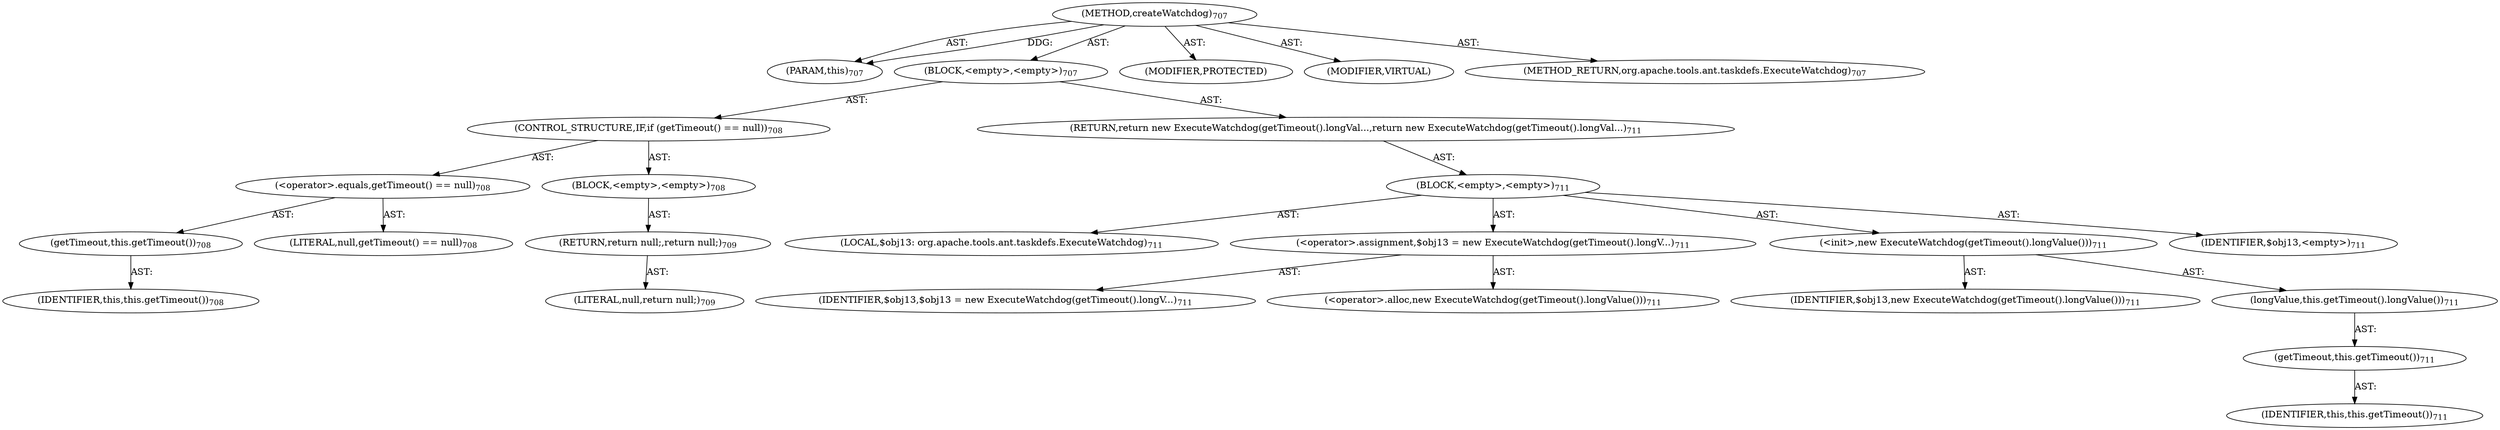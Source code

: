 digraph "createWatchdog" {  
"111669149726" [label = <(METHOD,createWatchdog)<SUB>707</SUB>> ]
"115964117003" [label = <(PARAM,this)<SUB>707</SUB>> ]
"25769803878" [label = <(BLOCK,&lt;empty&gt;,&lt;empty&gt;)<SUB>707</SUB>> ]
"47244640315" [label = <(CONTROL_STRUCTURE,IF,if (getTimeout() == null))<SUB>708</SUB>> ]
"30064771508" [label = <(&lt;operator&gt;.equals,getTimeout() == null)<SUB>708</SUB>> ]
"30064771509" [label = <(getTimeout,this.getTimeout())<SUB>708</SUB>> ]
"68719476798" [label = <(IDENTIFIER,this,this.getTimeout())<SUB>708</SUB>> ]
"90194313291" [label = <(LITERAL,null,getTimeout() == null)<SUB>708</SUB>> ]
"25769803879" [label = <(BLOCK,&lt;empty&gt;,&lt;empty&gt;)<SUB>708</SUB>> ]
"146028888081" [label = <(RETURN,return null;,return null;)<SUB>709</SUB>> ]
"90194313292" [label = <(LITERAL,null,return null;)<SUB>709</SUB>> ]
"146028888082" [label = <(RETURN,return new ExecuteWatchdog(getTimeout().longVal...,return new ExecuteWatchdog(getTimeout().longVal...)<SUB>711</SUB>> ]
"25769803880" [label = <(BLOCK,&lt;empty&gt;,&lt;empty&gt;)<SUB>711</SUB>> ]
"94489280560" [label = <(LOCAL,$obj13: org.apache.tools.ant.taskdefs.ExecuteWatchdog)<SUB>711</SUB>> ]
"30064771510" [label = <(&lt;operator&gt;.assignment,$obj13 = new ExecuteWatchdog(getTimeout().longV...)<SUB>711</SUB>> ]
"68719477070" [label = <(IDENTIFIER,$obj13,$obj13 = new ExecuteWatchdog(getTimeout().longV...)<SUB>711</SUB>> ]
"30064771511" [label = <(&lt;operator&gt;.alloc,new ExecuteWatchdog(getTimeout().longValue()))<SUB>711</SUB>> ]
"30064771512" [label = <(&lt;init&gt;,new ExecuteWatchdog(getTimeout().longValue()))<SUB>711</SUB>> ]
"68719477071" [label = <(IDENTIFIER,$obj13,new ExecuteWatchdog(getTimeout().longValue()))<SUB>711</SUB>> ]
"30064771513" [label = <(longValue,this.getTimeout().longValue())<SUB>711</SUB>> ]
"30064771514" [label = <(getTimeout,this.getTimeout())<SUB>711</SUB>> ]
"68719476799" [label = <(IDENTIFIER,this,this.getTimeout())<SUB>711</SUB>> ]
"68719477072" [label = <(IDENTIFIER,$obj13,&lt;empty&gt;)<SUB>711</SUB>> ]
"133143986259" [label = <(MODIFIER,PROTECTED)> ]
"133143986260" [label = <(MODIFIER,VIRTUAL)> ]
"128849018910" [label = <(METHOD_RETURN,org.apache.tools.ant.taskdefs.ExecuteWatchdog)<SUB>707</SUB>> ]
  "111669149726" -> "115964117003"  [ label = "AST: "] 
  "111669149726" -> "25769803878"  [ label = "AST: "] 
  "111669149726" -> "133143986259"  [ label = "AST: "] 
  "111669149726" -> "133143986260"  [ label = "AST: "] 
  "111669149726" -> "128849018910"  [ label = "AST: "] 
  "25769803878" -> "47244640315"  [ label = "AST: "] 
  "25769803878" -> "146028888082"  [ label = "AST: "] 
  "47244640315" -> "30064771508"  [ label = "AST: "] 
  "47244640315" -> "25769803879"  [ label = "AST: "] 
  "30064771508" -> "30064771509"  [ label = "AST: "] 
  "30064771508" -> "90194313291"  [ label = "AST: "] 
  "30064771509" -> "68719476798"  [ label = "AST: "] 
  "25769803879" -> "146028888081"  [ label = "AST: "] 
  "146028888081" -> "90194313292"  [ label = "AST: "] 
  "146028888082" -> "25769803880"  [ label = "AST: "] 
  "25769803880" -> "94489280560"  [ label = "AST: "] 
  "25769803880" -> "30064771510"  [ label = "AST: "] 
  "25769803880" -> "30064771512"  [ label = "AST: "] 
  "25769803880" -> "68719477072"  [ label = "AST: "] 
  "30064771510" -> "68719477070"  [ label = "AST: "] 
  "30064771510" -> "30064771511"  [ label = "AST: "] 
  "30064771512" -> "68719477071"  [ label = "AST: "] 
  "30064771512" -> "30064771513"  [ label = "AST: "] 
  "30064771513" -> "30064771514"  [ label = "AST: "] 
  "30064771514" -> "68719476799"  [ label = "AST: "] 
  "111669149726" -> "115964117003"  [ label = "DDG: "] 
}
